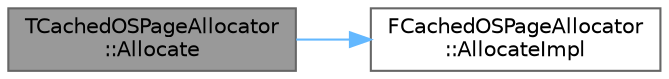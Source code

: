 digraph "TCachedOSPageAllocator::Allocate"
{
 // INTERACTIVE_SVG=YES
 // LATEX_PDF_SIZE
  bgcolor="transparent";
  edge [fontname=Helvetica,fontsize=10,labelfontname=Helvetica,labelfontsize=10];
  node [fontname=Helvetica,fontsize=10,shape=box,height=0.2,width=0.4];
  rankdir="LR";
  Node1 [id="Node000001",label="TCachedOSPageAllocator\l::Allocate",height=0.2,width=0.4,color="gray40", fillcolor="grey60", style="filled", fontcolor="black",tooltip=" "];
  Node1 -> Node2 [id="edge1_Node000001_Node000002",color="steelblue1",style="solid",tooltip=" "];
  Node2 [id="Node000002",label="FCachedOSPageAllocator\l::AllocateImpl",height=0.2,width=0.4,color="grey40", fillcolor="white", style="filled",URL="$d7/d22/structFCachedOSPageAllocator.html#a74822d938eb77d13d43dc2e168ab05e6",tooltip=" "];
}
